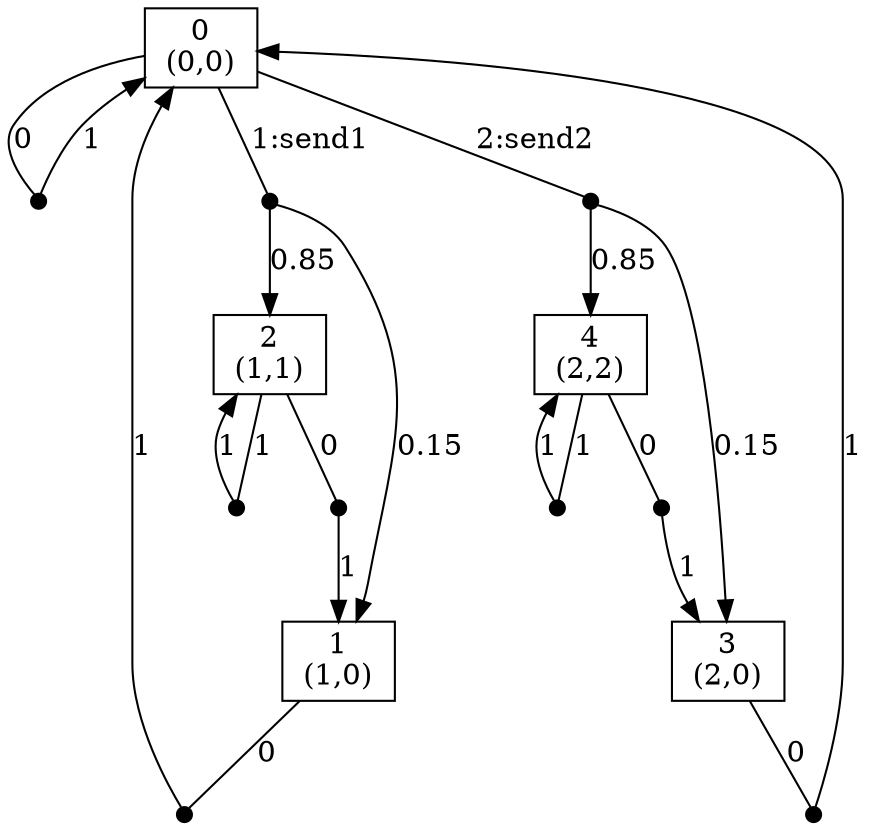 digraph SMG {
node [label="",shape="box"];
0 [label="0\n(0,0)"];
0 -> n0_0  [label="0",arrowhead="none"];
n0_0 [ shape=point,width=0.1,height=0.1,label="" ];
n0_0 -> 0 [label="1"];
0 -> n0_1  [label="1:send1",arrowhead="none"];
n0_1 [ shape=point,width=0.1,height=0.1,label="" ];
n0_1 -> 1 [label="0.15"];
n0_1 -> 2 [label="0.85"];
0 -> n0_2  [label="2:send2",arrowhead="none"];
n0_2 [ shape=point,width=0.1,height=0.1,label="" ];
n0_2 -> 3 [label="0.15"];
n0_2 -> 4 [label="0.85"];
1 [label="1\n(1,0)"];
1 -> n1_0  [label="0",arrowhead="none"];
n1_0 [ shape=point,width=0.1,height=0.1,label="" ];
n1_0 -> 0 [label="1"];
2 [label="2\n(1,1)"];
2 -> n2_0  [label="0",arrowhead="none"];
n2_0 [ shape=point,width=0.1,height=0.1,label="" ];
n2_0 -> 1 [label="1"];
2 -> n2_1  [label="1",arrowhead="none"];
n2_1 [ shape=point,width=0.1,height=0.1,label="" ];
n2_1 -> 2 [label="1"];
3 [label="3\n(2,0)"];
3 -> n3_0  [label="0",arrowhead="none"];
n3_0 [ shape=point,width=0.1,height=0.1,label="" ];
n3_0 -> 0 [label="1"];
4 [label="4\n(2,2)"];
4 -> n4_0  [label="0",arrowhead="none"];
n4_0 [ shape=point,width=0.1,height=0.1,label="" ];
n4_0 -> 3 [label="1"];
4 -> n4_1  [label="1",arrowhead="none"];
n4_1 [ shape=point,width=0.1,height=0.1,label="" ];
n4_1 -> 4 [label="1"];
}

